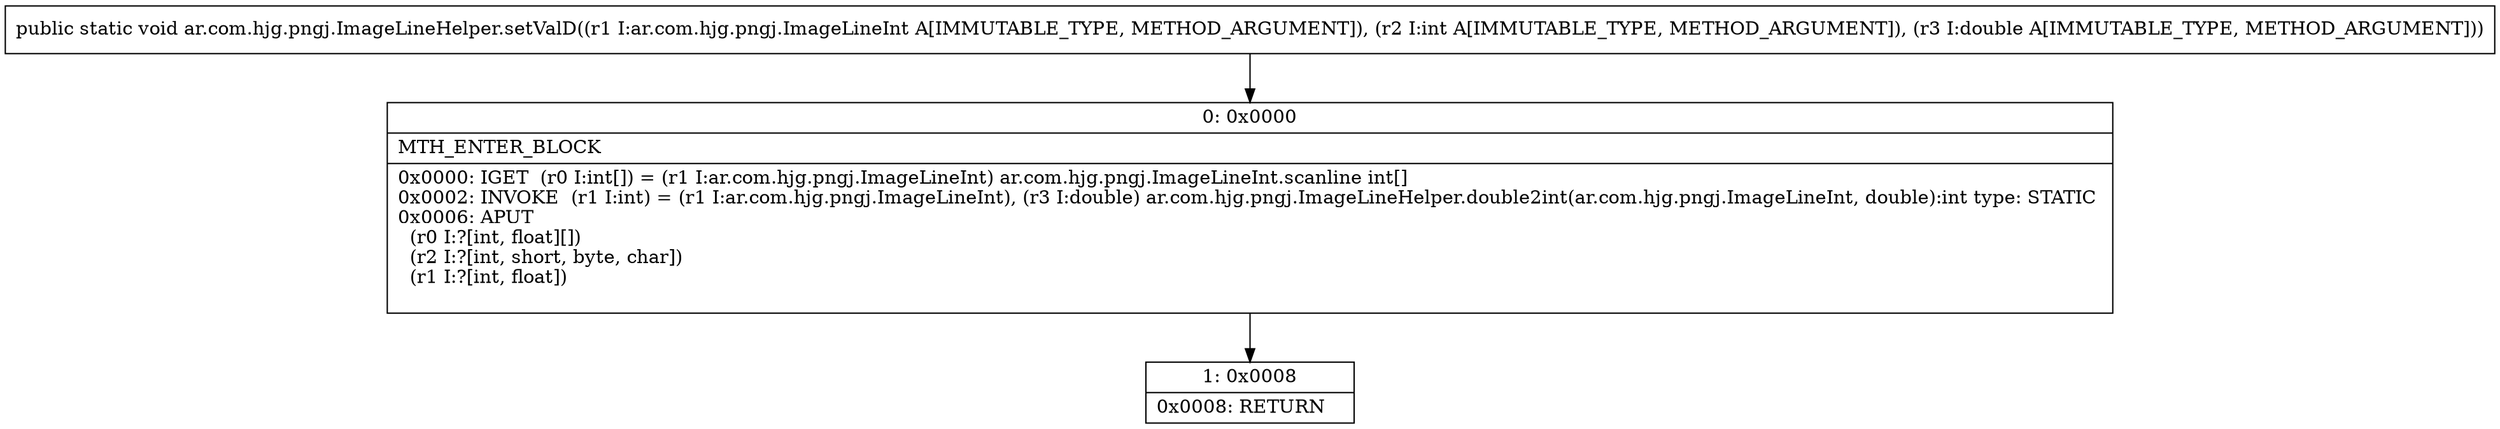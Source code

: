 digraph "CFG forar.com.hjg.pngj.ImageLineHelper.setValD(Lar\/com\/hjg\/pngj\/ImageLineInt;ID)V" {
Node_0 [shape=record,label="{0\:\ 0x0000|MTH_ENTER_BLOCK\l|0x0000: IGET  (r0 I:int[]) = (r1 I:ar.com.hjg.pngj.ImageLineInt) ar.com.hjg.pngj.ImageLineInt.scanline int[] \l0x0002: INVOKE  (r1 I:int) = (r1 I:ar.com.hjg.pngj.ImageLineInt), (r3 I:double) ar.com.hjg.pngj.ImageLineHelper.double2int(ar.com.hjg.pngj.ImageLineInt, double):int type: STATIC \l0x0006: APUT  \l  (r0 I:?[int, float][])\l  (r2 I:?[int, short, byte, char])\l  (r1 I:?[int, float])\l \l}"];
Node_1 [shape=record,label="{1\:\ 0x0008|0x0008: RETURN   \l}"];
MethodNode[shape=record,label="{public static void ar.com.hjg.pngj.ImageLineHelper.setValD((r1 I:ar.com.hjg.pngj.ImageLineInt A[IMMUTABLE_TYPE, METHOD_ARGUMENT]), (r2 I:int A[IMMUTABLE_TYPE, METHOD_ARGUMENT]), (r3 I:double A[IMMUTABLE_TYPE, METHOD_ARGUMENT])) }"];
MethodNode -> Node_0;
Node_0 -> Node_1;
}


